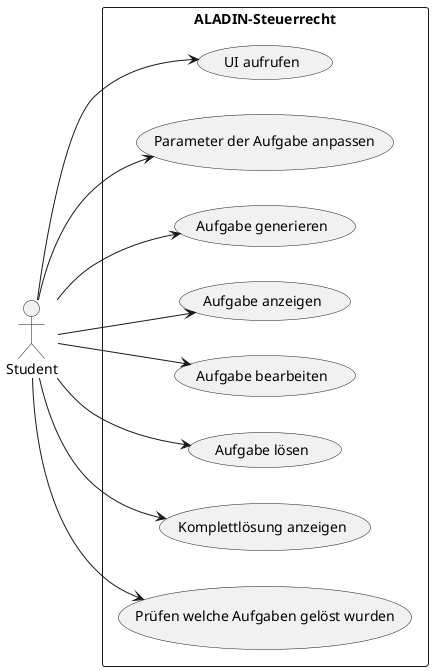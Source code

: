 @startuml use-cases
left to right direction
actor "Student" as st
rectangle ALADIN-Steuerrecht {
  usecase "UI aufrufen" as UC0
  usecase "Parameter der Aufgabe anpassen" as UC1
  usecase "Aufgabe generieren" as UC2
  usecase "Aufgabe anzeigen" as UC3
  usecase "Aufgabe bearbeiten" as UC4
  usecase "Aufgabe lösen" as UC5
  usecase "Komplettlösung anzeigen" as UC6
  usecase "Prüfen welche Aufgaben gelöst wurden" as UC7
}
st --> UC0
st --> UC1
st --> UC2
st --> UC3
st --> UC4
st --> UC5
st --> UC6
st --> UC7
@enduml
